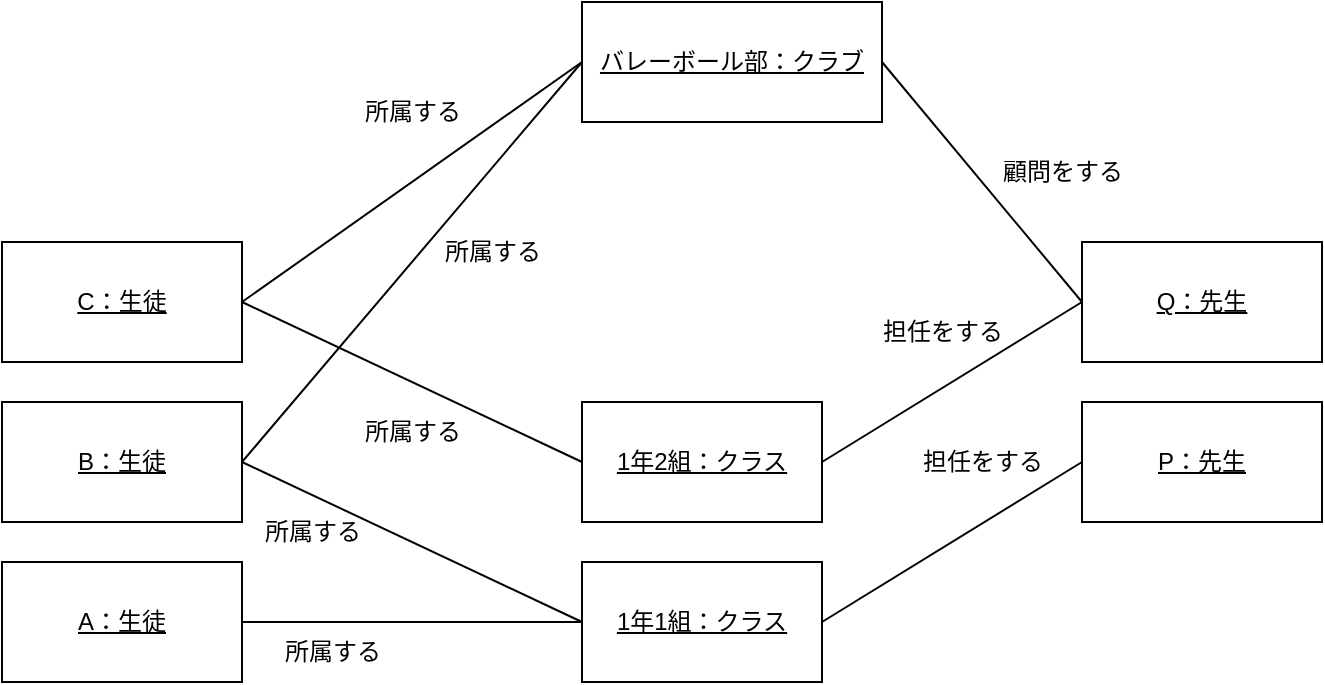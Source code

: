 <mxfile version="24.6.4" type="device">
  <diagram name="ページ1" id="OE5lINb2K-OW1BlraRe3">
    <mxGraphModel dx="880" dy="468" grid="1" gridSize="10" guides="1" tooltips="1" connect="1" arrows="1" fold="1" page="1" pageScale="1" pageWidth="827" pageHeight="1169" math="0" shadow="0">
      <root>
        <mxCell id="0" />
        <mxCell id="1" parent="0" />
        <mxCell id="7NjHDNb6HbL8g3CwUGnU-3" style="rounded=0;orthogonalLoop=1;jettySize=auto;html=1;exitX=0;exitY=0.5;exitDx=0;exitDy=0;entryX=1;entryY=0.5;entryDx=0;entryDy=0;endArrow=none;endFill=0;fontStyle=4" edge="1" parent="1" source="7NjHDNb6HbL8g3CwUGnU-1" target="7NjHDNb6HbL8g3CwUGnU-2">
          <mxGeometry relative="1" as="geometry" />
        </mxCell>
        <mxCell id="7NjHDNb6HbL8g3CwUGnU-1" value="P：先生" style="rounded=0;whiteSpace=wrap;html=1;fontSize=12;fontStyle=4" vertex="1" parent="1">
          <mxGeometry x="580" y="300" width="120" height="60" as="geometry" />
        </mxCell>
        <mxCell id="7NjHDNb6HbL8g3CwUGnU-2" value="1年1組：クラス" style="rounded=0;whiteSpace=wrap;html=1;fontStyle=4" vertex="1" parent="1">
          <mxGeometry x="330" y="380" width="120" height="60" as="geometry" />
        </mxCell>
        <mxCell id="7NjHDNb6HbL8g3CwUGnU-6" style="rounded=0;orthogonalLoop=1;jettySize=auto;html=1;exitX=0;exitY=0.5;exitDx=0;exitDy=0;entryX=1;entryY=0.5;entryDx=0;entryDy=0;endArrow=none;endFill=0;fontStyle=4" edge="1" parent="1" source="7NjHDNb6HbL8g3CwUGnU-4" target="7NjHDNb6HbL8g3CwUGnU-5">
          <mxGeometry relative="1" as="geometry" />
        </mxCell>
        <mxCell id="7NjHDNb6HbL8g3CwUGnU-8" style="rounded=0;orthogonalLoop=1;jettySize=auto;html=1;exitX=0;exitY=0.5;exitDx=0;exitDy=0;entryX=1;entryY=0.5;entryDx=0;entryDy=0;endArrow=none;endFill=0;fontStyle=4" edge="1" parent="1" source="7NjHDNb6HbL8g3CwUGnU-4" target="7NjHDNb6HbL8g3CwUGnU-7">
          <mxGeometry relative="1" as="geometry" />
        </mxCell>
        <mxCell id="7NjHDNb6HbL8g3CwUGnU-4" value="Q：先生" style="rounded=0;whiteSpace=wrap;html=1;fontStyle=4" vertex="1" parent="1">
          <mxGeometry x="580" y="220" width="120" height="60" as="geometry" />
        </mxCell>
        <mxCell id="7NjHDNb6HbL8g3CwUGnU-5" value="1年2組：クラス" style="rounded=0;whiteSpace=wrap;html=1;fontStyle=4" vertex="1" parent="1">
          <mxGeometry x="330" y="300" width="120" height="60" as="geometry" />
        </mxCell>
        <mxCell id="7NjHDNb6HbL8g3CwUGnU-7" value="バレーボール部：クラブ" style="rounded=0;whiteSpace=wrap;html=1;fontStyle=4" vertex="1" parent="1">
          <mxGeometry x="330" y="100" width="150" height="60" as="geometry" />
        </mxCell>
        <mxCell id="7NjHDNb6HbL8g3CwUGnU-10" style="edgeStyle=orthogonalEdgeStyle;rounded=0;orthogonalLoop=1;jettySize=auto;html=1;exitX=1;exitY=0.5;exitDx=0;exitDy=0;entryX=0;entryY=0.5;entryDx=0;entryDy=0;endArrow=none;endFill=0;fontStyle=4" edge="1" parent="1" source="7NjHDNb6HbL8g3CwUGnU-9" target="7NjHDNb6HbL8g3CwUGnU-2">
          <mxGeometry relative="1" as="geometry" />
        </mxCell>
        <mxCell id="7NjHDNb6HbL8g3CwUGnU-9" value="A：生徒" style="rounded=0;whiteSpace=wrap;html=1;fontStyle=4" vertex="1" parent="1">
          <mxGeometry x="40" y="380" width="120" height="60" as="geometry" />
        </mxCell>
        <mxCell id="7NjHDNb6HbL8g3CwUGnU-12" style="rounded=0;orthogonalLoop=1;jettySize=auto;html=1;exitX=1;exitY=0.5;exitDx=0;exitDy=0;entryX=0;entryY=0.5;entryDx=0;entryDy=0;endArrow=none;endFill=0;fontStyle=4" edge="1" parent="1" source="7NjHDNb6HbL8g3CwUGnU-11" target="7NjHDNb6HbL8g3CwUGnU-2">
          <mxGeometry relative="1" as="geometry" />
        </mxCell>
        <mxCell id="7NjHDNb6HbL8g3CwUGnU-13" style="rounded=0;orthogonalLoop=1;jettySize=auto;html=1;exitX=1;exitY=0.5;exitDx=0;exitDy=0;entryX=0;entryY=0.5;entryDx=0;entryDy=0;endArrow=none;endFill=0;fontStyle=4" edge="1" parent="1" source="7NjHDNb6HbL8g3CwUGnU-11" target="7NjHDNb6HbL8g3CwUGnU-7">
          <mxGeometry relative="1" as="geometry" />
        </mxCell>
        <mxCell id="7NjHDNb6HbL8g3CwUGnU-11" value="B：生徒" style="rounded=0;whiteSpace=wrap;html=1;fontStyle=4" vertex="1" parent="1">
          <mxGeometry x="40" y="300" width="120" height="60" as="geometry" />
        </mxCell>
        <mxCell id="7NjHDNb6HbL8g3CwUGnU-16" style="rounded=0;orthogonalLoop=1;jettySize=auto;html=1;exitX=1;exitY=0.5;exitDx=0;exitDy=0;entryX=0;entryY=0.5;entryDx=0;entryDy=0;endArrow=none;endFill=0;fontStyle=4" edge="1" parent="1" source="7NjHDNb6HbL8g3CwUGnU-14" target="7NjHDNb6HbL8g3CwUGnU-5">
          <mxGeometry relative="1" as="geometry" />
        </mxCell>
        <mxCell id="7NjHDNb6HbL8g3CwUGnU-17" style="rounded=0;orthogonalLoop=1;jettySize=auto;html=1;exitX=1;exitY=0.5;exitDx=0;exitDy=0;entryX=0;entryY=0.5;entryDx=0;entryDy=0;endArrow=none;endFill=0;fontStyle=4" edge="1" parent="1" source="7NjHDNb6HbL8g3CwUGnU-14" target="7NjHDNb6HbL8g3CwUGnU-7">
          <mxGeometry relative="1" as="geometry" />
        </mxCell>
        <mxCell id="7NjHDNb6HbL8g3CwUGnU-14" value="C：生徒" style="rounded=0;whiteSpace=wrap;html=1;fontStyle=4" vertex="1" parent="1">
          <mxGeometry x="40" y="220" width="120" height="60" as="geometry" />
        </mxCell>
        <mxCell id="7NjHDNb6HbL8g3CwUGnU-18" value="所属する" style="text;html=1;align=center;verticalAlign=middle;resizable=0;points=[];autosize=1;strokeColor=none;fillColor=none;" vertex="1" parent="1">
          <mxGeometry x="210" y="140" width="70" height="30" as="geometry" />
        </mxCell>
        <mxCell id="7NjHDNb6HbL8g3CwUGnU-19" value="所属する" style="text;html=1;align=center;verticalAlign=middle;resizable=0;points=[];autosize=1;strokeColor=none;fillColor=none;" vertex="1" parent="1">
          <mxGeometry x="250" y="210" width="70" height="30" as="geometry" />
        </mxCell>
        <mxCell id="7NjHDNb6HbL8g3CwUGnU-20" value="顧問をする" style="text;html=1;align=center;verticalAlign=middle;resizable=0;points=[];autosize=1;strokeColor=none;fillColor=none;" vertex="1" parent="1">
          <mxGeometry x="530" y="170" width="80" height="30" as="geometry" />
        </mxCell>
        <mxCell id="7NjHDNb6HbL8g3CwUGnU-21" value="担任をする" style="text;html=1;align=center;verticalAlign=middle;resizable=0;points=[];autosize=1;strokeColor=none;fillColor=none;" vertex="1" parent="1">
          <mxGeometry x="470" y="250" width="80" height="30" as="geometry" />
        </mxCell>
        <mxCell id="7NjHDNb6HbL8g3CwUGnU-22" value="担任をする" style="text;html=1;align=center;verticalAlign=middle;resizable=0;points=[];autosize=1;strokeColor=none;fillColor=none;" vertex="1" parent="1">
          <mxGeometry x="490" y="315" width="80" height="30" as="geometry" />
        </mxCell>
        <mxCell id="7NjHDNb6HbL8g3CwUGnU-24" value="所属する" style="text;html=1;align=center;verticalAlign=middle;resizable=0;points=[];autosize=1;strokeColor=none;fillColor=none;" vertex="1" parent="1">
          <mxGeometry x="170" y="410" width="70" height="30" as="geometry" />
        </mxCell>
        <mxCell id="7NjHDNb6HbL8g3CwUGnU-25" value="所属する" style="text;html=1;align=center;verticalAlign=middle;resizable=0;points=[];autosize=1;strokeColor=none;fillColor=none;" vertex="1" parent="1">
          <mxGeometry x="210" y="300" width="70" height="30" as="geometry" />
        </mxCell>
        <mxCell id="7NjHDNb6HbL8g3CwUGnU-26" value="所属する" style="text;html=1;align=center;verticalAlign=middle;resizable=0;points=[];autosize=1;strokeColor=none;fillColor=none;" vertex="1" parent="1">
          <mxGeometry x="160" y="350" width="70" height="30" as="geometry" />
        </mxCell>
      </root>
    </mxGraphModel>
  </diagram>
</mxfile>
